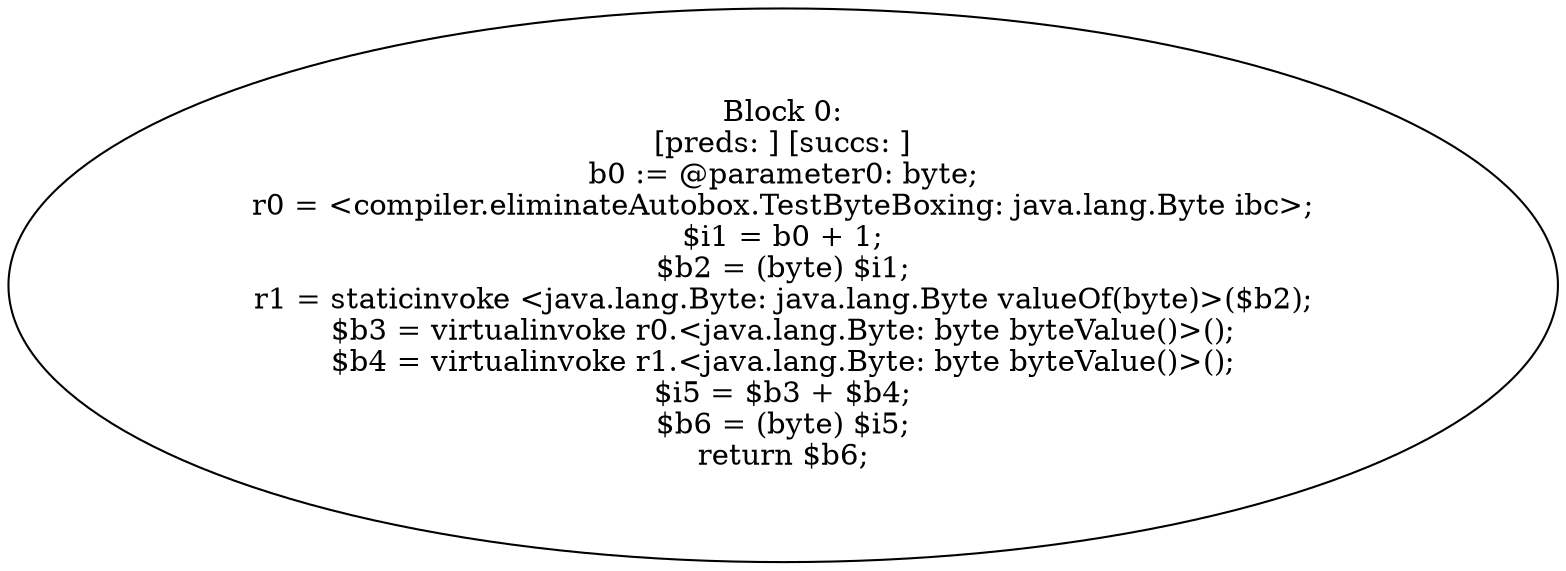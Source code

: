 digraph "unitGraph" {
    "Block 0:
[preds: ] [succs: ]
b0 := @parameter0: byte;
r0 = <compiler.eliminateAutobox.TestByteBoxing: java.lang.Byte ibc>;
$i1 = b0 + 1;
$b2 = (byte) $i1;
r1 = staticinvoke <java.lang.Byte: java.lang.Byte valueOf(byte)>($b2);
$b3 = virtualinvoke r0.<java.lang.Byte: byte byteValue()>();
$b4 = virtualinvoke r1.<java.lang.Byte: byte byteValue()>();
$i5 = $b3 + $b4;
$b6 = (byte) $i5;
return $b6;
"
}
